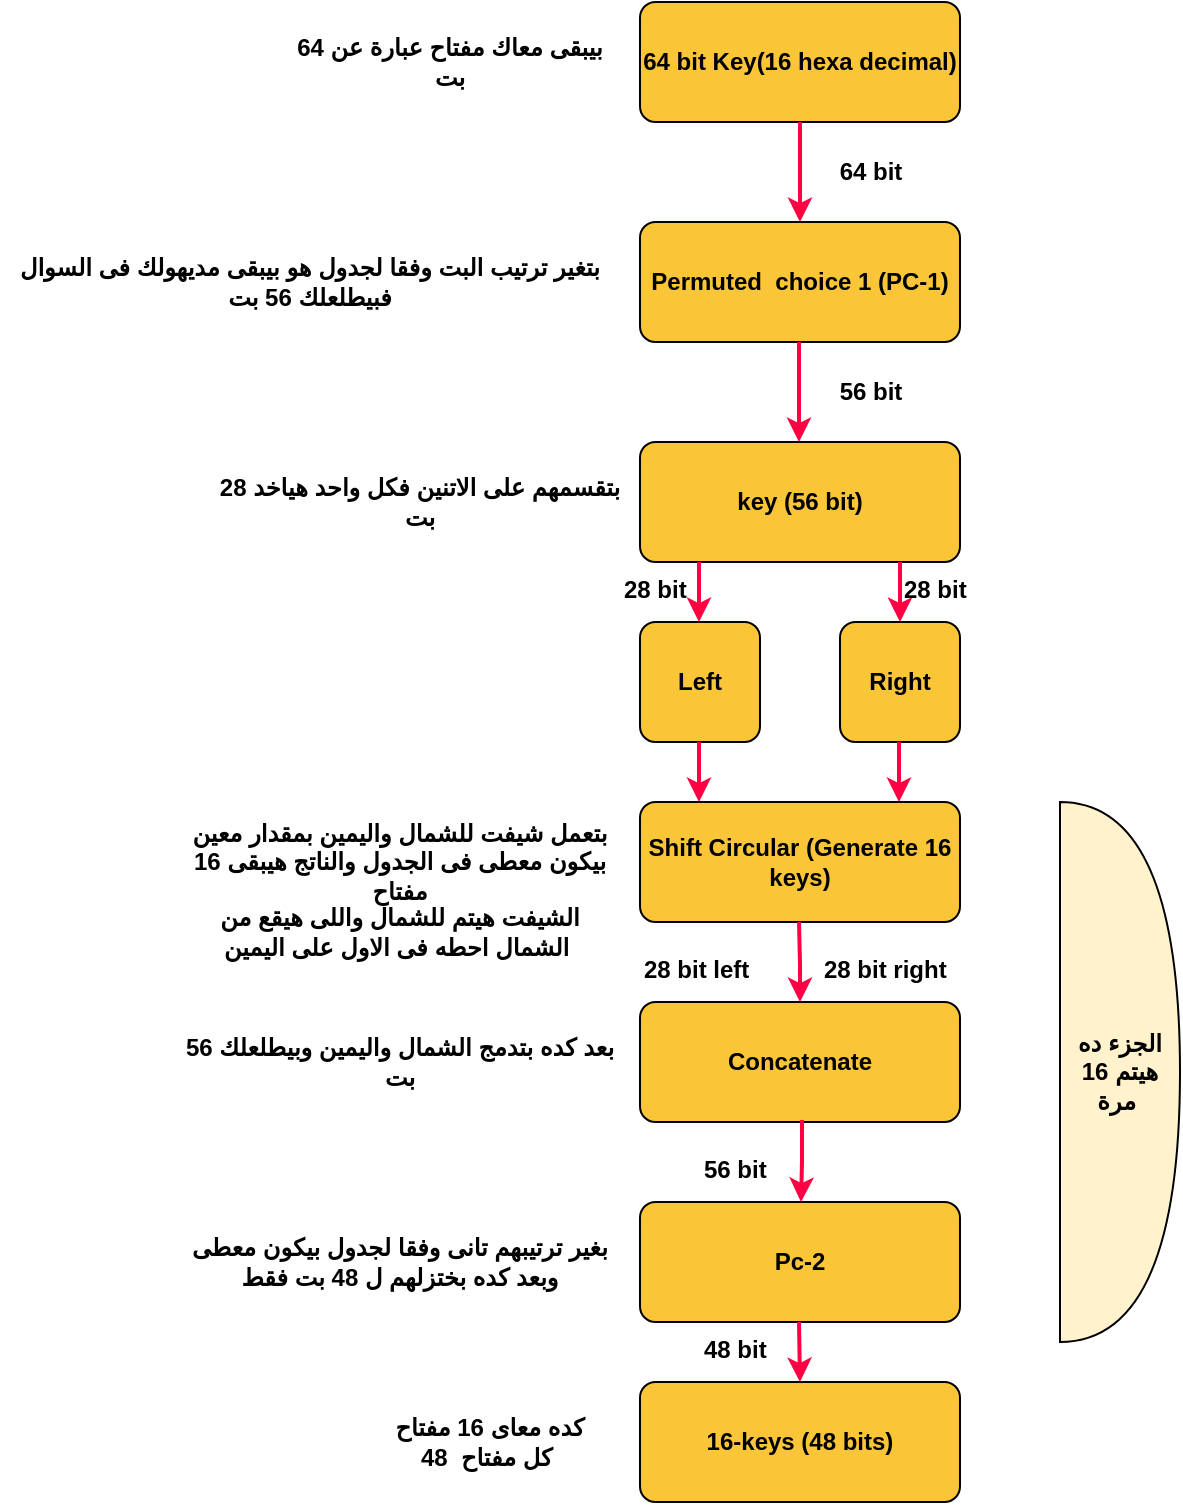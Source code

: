 <mxfile version="21.2.8" type="device">
  <diagram name="Page-1" id="rRFc9bHcIBAohH5S0odY">
    <mxGraphModel dx="427" dy="709" grid="1" gridSize="10" guides="1" tooltips="1" connect="1" arrows="1" fold="1" page="1" pageScale="1" pageWidth="850" pageHeight="1100" math="0" shadow="0">
      <root>
        <mxCell id="0" />
        <mxCell id="1" parent="0" />
        <mxCell id="Qhx0_DWyFWgGgWvFedfv-2" value="&lt;b&gt;64 bit Key(16 hexa decimal)&lt;/b&gt;" style="rounded=1;whiteSpace=wrap;html=1;arcSize=13;fillColor=#FBC538;" parent="1" vertex="1">
          <mxGeometry x="470" y="50" width="160" height="60" as="geometry" />
        </mxCell>
        <mxCell id="Qhx0_DWyFWgGgWvFedfv-5" style="edgeStyle=orthogonalEdgeStyle;rounded=0;orthogonalLoop=1;jettySize=auto;html=1;strokeColor=#FF0044;strokeWidth=2;exitX=0.5;exitY=1;exitDx=0;exitDy=0;" parent="1" source="Qhx0_DWyFWgGgWvFedfv-2" edge="1">
          <mxGeometry relative="1" as="geometry">
            <mxPoint x="550" y="160" as="targetPoint" />
            <mxPoint x="549.72" y="40" as="sourcePoint" />
          </mxGeometry>
        </mxCell>
        <mxCell id="Qhx0_DWyFWgGgWvFedfv-24" value="&lt;b&gt;Permuted&amp;nbsp; choice 1 (PC-1)&lt;/b&gt;" style="rounded=1;whiteSpace=wrap;html=1;arcSize=13;fillColor=#FBC538;" parent="1" vertex="1">
          <mxGeometry x="470" y="160" width="160" height="60" as="geometry" />
        </mxCell>
        <mxCell id="Qhx0_DWyFWgGgWvFedfv-26" value="&lt;b&gt;key (56 bit)&lt;/b&gt;" style="rounded=1;whiteSpace=wrap;html=1;arcSize=13;fillColor=#FBC538;" parent="1" vertex="1">
          <mxGeometry x="470" y="270" width="160" height="60" as="geometry" />
        </mxCell>
        <mxCell id="Qhx0_DWyFWgGgWvFedfv-28" style="edgeStyle=orthogonalEdgeStyle;rounded=0;orthogonalLoop=1;jettySize=auto;html=1;strokeColor=#FF0044;strokeWidth=2;exitX=0.5;exitY=1;exitDx=0;exitDy=0;" parent="1" edge="1">
          <mxGeometry relative="1" as="geometry">
            <mxPoint x="549.5" y="270" as="targetPoint" />
            <mxPoint x="549.5" y="220" as="sourcePoint" />
          </mxGeometry>
        </mxCell>
        <mxCell id="Qhx0_DWyFWgGgWvFedfv-32" value="&lt;b style=&quot;border-color: var(--border-color);&quot;&gt;Right&lt;/b&gt;" style="rounded=1;whiteSpace=wrap;html=1;arcSize=13;fillColor=#FBC538;" parent="1" vertex="1">
          <mxGeometry x="570" y="360" width="60" height="60" as="geometry" />
        </mxCell>
        <mxCell id="Qhx0_DWyFWgGgWvFedfv-33" value="&lt;b&gt;Left&lt;/b&gt;" style="rounded=1;whiteSpace=wrap;html=1;arcSize=13;fillColor=#FBC538;" parent="1" vertex="1">
          <mxGeometry x="470" y="360" width="60" height="60" as="geometry" />
        </mxCell>
        <mxCell id="Qhx0_DWyFWgGgWvFedfv-36" style="edgeStyle=orthogonalEdgeStyle;rounded=0;orthogonalLoop=1;jettySize=auto;html=1;strokeColor=#FF0044;strokeWidth=2;entryX=0.5;entryY=0;entryDx=0;entryDy=0;" parent="1" target="Qhx0_DWyFWgGgWvFedfv-32" edge="1">
          <mxGeometry relative="1" as="geometry">
            <mxPoint x="600" y="350" as="targetPoint" />
            <mxPoint x="600" y="330" as="sourcePoint" />
          </mxGeometry>
        </mxCell>
        <mxCell id="Qhx0_DWyFWgGgWvFedfv-37" style="edgeStyle=orthogonalEdgeStyle;rounded=0;orthogonalLoop=1;jettySize=auto;html=1;strokeColor=#FF0044;strokeWidth=2;entryX=0.5;entryY=0;entryDx=0;entryDy=0;" parent="1" edge="1">
          <mxGeometry relative="1" as="geometry">
            <mxPoint x="499.5" y="360" as="targetPoint" />
            <mxPoint x="499.5" y="330" as="sourcePoint" />
          </mxGeometry>
        </mxCell>
        <mxCell id="Qhx0_DWyFWgGgWvFedfv-38" value="&lt;b&gt;Shift Circular (Generate 16 keys)&lt;/b&gt;" style="rounded=1;whiteSpace=wrap;html=1;arcSize=13;fillColor=#FBC538;" parent="1" vertex="1">
          <mxGeometry x="470" y="450" width="160" height="60" as="geometry" />
        </mxCell>
        <mxCell id="Qhx0_DWyFWgGgWvFedfv-39" style="edgeStyle=orthogonalEdgeStyle;rounded=0;orthogonalLoop=1;jettySize=auto;html=1;strokeColor=#FF0044;strokeWidth=2;entryX=0.5;entryY=0;entryDx=0;entryDy=0;" parent="1" edge="1">
          <mxGeometry relative="1" as="geometry">
            <mxPoint x="599.5" y="450" as="targetPoint" />
            <mxPoint x="599.5" y="420" as="sourcePoint" />
          </mxGeometry>
        </mxCell>
        <mxCell id="Qhx0_DWyFWgGgWvFedfv-40" style="edgeStyle=orthogonalEdgeStyle;rounded=0;orthogonalLoop=1;jettySize=auto;html=1;strokeColor=#FF0044;strokeWidth=2;entryX=0.5;entryY=0;entryDx=0;entryDy=0;" parent="1" edge="1">
          <mxGeometry relative="1" as="geometry">
            <mxPoint x="499.5" y="450" as="targetPoint" />
            <mxPoint x="499.5" y="420" as="sourcePoint" />
          </mxGeometry>
        </mxCell>
        <mxCell id="Qhx0_DWyFWgGgWvFedfv-41" value="&lt;b&gt;Concatenate&lt;/b&gt;" style="rounded=1;whiteSpace=wrap;html=1;arcSize=13;fillColor=#FBC538;" parent="1" vertex="1">
          <mxGeometry x="470" y="550" width="160" height="60" as="geometry" />
        </mxCell>
        <mxCell id="Qhx0_DWyFWgGgWvFedfv-42" style="edgeStyle=orthogonalEdgeStyle;rounded=0;orthogonalLoop=1;jettySize=auto;html=1;strokeColor=#FF0044;strokeWidth=2;exitX=0.5;exitY=1;exitDx=0;exitDy=0;entryX=0.5;entryY=0;entryDx=0;entryDy=0;" parent="1" target="Qhx0_DWyFWgGgWvFedfv-41" edge="1">
          <mxGeometry relative="1" as="geometry">
            <mxPoint x="550" y="540" as="targetPoint" />
            <mxPoint x="549.5" y="510" as="sourcePoint" />
          </mxGeometry>
        </mxCell>
        <mxCell id="Qhx0_DWyFWgGgWvFedfv-43" value="&lt;b&gt;Pc-2&lt;/b&gt;" style="rounded=1;whiteSpace=wrap;html=1;arcSize=13;fillColor=#FBC538;" parent="1" vertex="1">
          <mxGeometry x="470" y="650" width="160" height="60" as="geometry" />
        </mxCell>
        <mxCell id="Qhx0_DWyFWgGgWvFedfv-44" style="edgeStyle=orthogonalEdgeStyle;rounded=0;orthogonalLoop=1;jettySize=auto;html=1;strokeColor=#FF0044;strokeWidth=2;exitX=0.5;exitY=1;exitDx=0;exitDy=0;entryX=0.5;entryY=0;entryDx=0;entryDy=0;" parent="1" edge="1">
          <mxGeometry relative="1" as="geometry">
            <mxPoint x="550.5" y="650" as="targetPoint" />
            <mxPoint x="550" y="610" as="sourcePoint" />
            <Array as="points">
              <mxPoint x="551" y="610" />
              <mxPoint x="551" y="630" />
            </Array>
          </mxGeometry>
        </mxCell>
        <mxCell id="Qhx0_DWyFWgGgWvFedfv-45" value="&lt;b&gt;16-keys (48 bits)&lt;/b&gt;" style="rounded=1;whiteSpace=wrap;html=1;arcSize=13;fillColor=#FBC538;" parent="1" vertex="1">
          <mxGeometry x="470" y="740" width="160" height="60" as="geometry" />
        </mxCell>
        <mxCell id="Qhx0_DWyFWgGgWvFedfv-46" style="edgeStyle=orthogonalEdgeStyle;rounded=0;orthogonalLoop=1;jettySize=auto;html=1;strokeColor=#FF0044;strokeWidth=2;exitX=0.5;exitY=1;exitDx=0;exitDy=0;" parent="1" edge="1">
          <mxGeometry relative="1" as="geometry">
            <mxPoint x="550" y="740" as="targetPoint" />
            <mxPoint x="549.5" y="710" as="sourcePoint" />
          </mxGeometry>
        </mxCell>
        <mxCell id="Qhx0_DWyFWgGgWvFedfv-47" value="&lt;b&gt;بيبقى معاك مفتاح عبارة عن 64 بت&lt;/b&gt;" style="text;html=1;strokeColor=none;fillColor=none;align=center;verticalAlign=middle;whiteSpace=wrap;rounded=0;" parent="1" vertex="1">
          <mxGeometry x="290" y="65" width="170" height="30" as="geometry" />
        </mxCell>
        <mxCell id="Qhx0_DWyFWgGgWvFedfv-48" value="&lt;b&gt;بتغير ترتيب البت وفقا لجدول هو بيبقى مديهولك فى السوال فبيطلعلك 56 بت&lt;/b&gt;" style="text;html=1;strokeColor=none;fillColor=none;align=center;verticalAlign=middle;whiteSpace=wrap;rounded=0;" parent="1" vertex="1">
          <mxGeometry x="150" y="175" width="310" height="30" as="geometry" />
        </mxCell>
        <mxCell id="Qhx0_DWyFWgGgWvFedfv-49" value="&lt;b&gt;بتقسمهم على الاتنين فكل واحد هياخد 28 بت&lt;/b&gt;" style="text;html=1;strokeColor=none;fillColor=none;align=center;verticalAlign=middle;whiteSpace=wrap;rounded=0;" parent="1" vertex="1">
          <mxGeometry x="250" y="285" width="220" height="30" as="geometry" />
        </mxCell>
        <mxCell id="Qhx0_DWyFWgGgWvFedfv-50" value="&lt;b&gt;28 bit&lt;/b&gt;" style="text;whiteSpace=wrap;html=1;" parent="1" vertex="1">
          <mxGeometry x="600" y="330" width="40" height="20" as="geometry" />
        </mxCell>
        <mxCell id="Qhx0_DWyFWgGgWvFedfv-51" value="&lt;b&gt;28 bit&lt;/b&gt;" style="text;whiteSpace=wrap;html=1;" parent="1" vertex="1">
          <mxGeometry x="460" y="330" width="40" height="20" as="geometry" />
        </mxCell>
        <mxCell id="Qhx0_DWyFWgGgWvFedfv-52" value="&lt;b&gt;بتعمل شيفت للشمال واليمين بمقدار معين بيكون معطى فى الجدول والناتج هيبقى 16 مفتاح&lt;/b&gt;" style="text;html=1;strokeColor=none;fillColor=none;align=center;verticalAlign=middle;whiteSpace=wrap;rounded=0;" parent="1" vertex="1">
          <mxGeometry x="240" y="465" width="220" height="30" as="geometry" />
        </mxCell>
        <mxCell id="Qhx0_DWyFWgGgWvFedfv-53" value="&lt;b&gt;بعد كده بتدمج الشمال واليمين وبيطلعلك 56 بت&lt;/b&gt;" style="text;html=1;strokeColor=none;fillColor=none;align=center;verticalAlign=middle;whiteSpace=wrap;rounded=0;" parent="1" vertex="1">
          <mxGeometry x="240" y="565" width="220" height="30" as="geometry" />
        </mxCell>
        <mxCell id="Qhx0_DWyFWgGgWvFedfv-54" value="&lt;b&gt;بغير ترتيبهم تانى وفقا لجدول بيكون معطى وبعد كده بختزلهم ل 48 بت فقط&lt;/b&gt;" style="text;html=1;strokeColor=none;fillColor=none;align=center;verticalAlign=middle;whiteSpace=wrap;rounded=0;" parent="1" vertex="1">
          <mxGeometry x="240" y="665" width="220" height="30" as="geometry" />
        </mxCell>
        <mxCell id="Qhx0_DWyFWgGgWvFedfv-55" value="&lt;b&gt;56 bit&lt;/b&gt;" style="text;whiteSpace=wrap;html=1;" parent="1" vertex="1">
          <mxGeometry x="500" y="620" width="40" height="20" as="geometry" />
        </mxCell>
        <mxCell id="Qhx0_DWyFWgGgWvFedfv-57" value="&lt;b&gt;48 bit&lt;/b&gt;" style="text;whiteSpace=wrap;html=1;" parent="1" vertex="1">
          <mxGeometry x="500" y="710" width="40" height="20" as="geometry" />
        </mxCell>
        <mxCell id="Qhx0_DWyFWgGgWvFedfv-58" value="&lt;b&gt;28 bit right&lt;/b&gt;" style="text;whiteSpace=wrap;html=1;" parent="1" vertex="1">
          <mxGeometry x="560" y="520" width="90" height="20" as="geometry" />
        </mxCell>
        <mxCell id="Qhx0_DWyFWgGgWvFedfv-59" value="&lt;b&gt;28 bit left&lt;/b&gt;" style="text;whiteSpace=wrap;html=1;" parent="1" vertex="1">
          <mxGeometry x="470" y="520" width="60" height="20" as="geometry" />
        </mxCell>
        <mxCell id="Qhx0_DWyFWgGgWvFedfv-61" value="&lt;b&gt;كده معاى 16 مفتاح كل مفتاح&amp;nbsp; 48&amp;nbsp;&lt;/b&gt;" style="text;html=1;strokeColor=none;fillColor=none;align=center;verticalAlign=middle;whiteSpace=wrap;rounded=0;" parent="1" vertex="1">
          <mxGeometry x="340" y="755" width="110" height="30" as="geometry" />
        </mxCell>
        <mxCell id="2EfSCCdBsImoBxuP3JbE-3" value="&lt;b&gt;الشيفت هيتم للشمال واللى هيقع من الشمال احطه فى الاول على اليمين&amp;nbsp;&lt;/b&gt;" style="text;html=1;strokeColor=none;fillColor=none;align=center;verticalAlign=middle;whiteSpace=wrap;rounded=0;" parent="1" vertex="1">
          <mxGeometry x="240" y="500" width="220" height="30" as="geometry" />
        </mxCell>
        <mxCell id="2EfSCCdBsImoBxuP3JbE-4" value="&lt;b&gt;الجزء ده هيتم 16 مرة&amp;nbsp;&lt;/b&gt;" style="shape=or;whiteSpace=wrap;html=1;fillColor=#FFF2CC;" parent="1" vertex="1">
          <mxGeometry x="680" y="450" width="60" height="270" as="geometry" />
        </mxCell>
        <mxCell id="2EfSCCdBsImoBxuP3JbE-5" value="&lt;b&gt;64 bit&lt;/b&gt;" style="text;html=1;align=center;verticalAlign=middle;resizable=0;points=[];autosize=1;strokeColor=none;fillColor=none;" parent="1" vertex="1">
          <mxGeometry x="560" y="120" width="50" height="30" as="geometry" />
        </mxCell>
        <mxCell id="2EfSCCdBsImoBxuP3JbE-6" value="&lt;b&gt;56 bit&lt;/b&gt;" style="text;html=1;align=center;verticalAlign=middle;resizable=0;points=[];autosize=1;strokeColor=none;fillColor=none;" parent="1" vertex="1">
          <mxGeometry x="560" y="230" width="50" height="30" as="geometry" />
        </mxCell>
      </root>
    </mxGraphModel>
  </diagram>
</mxfile>
